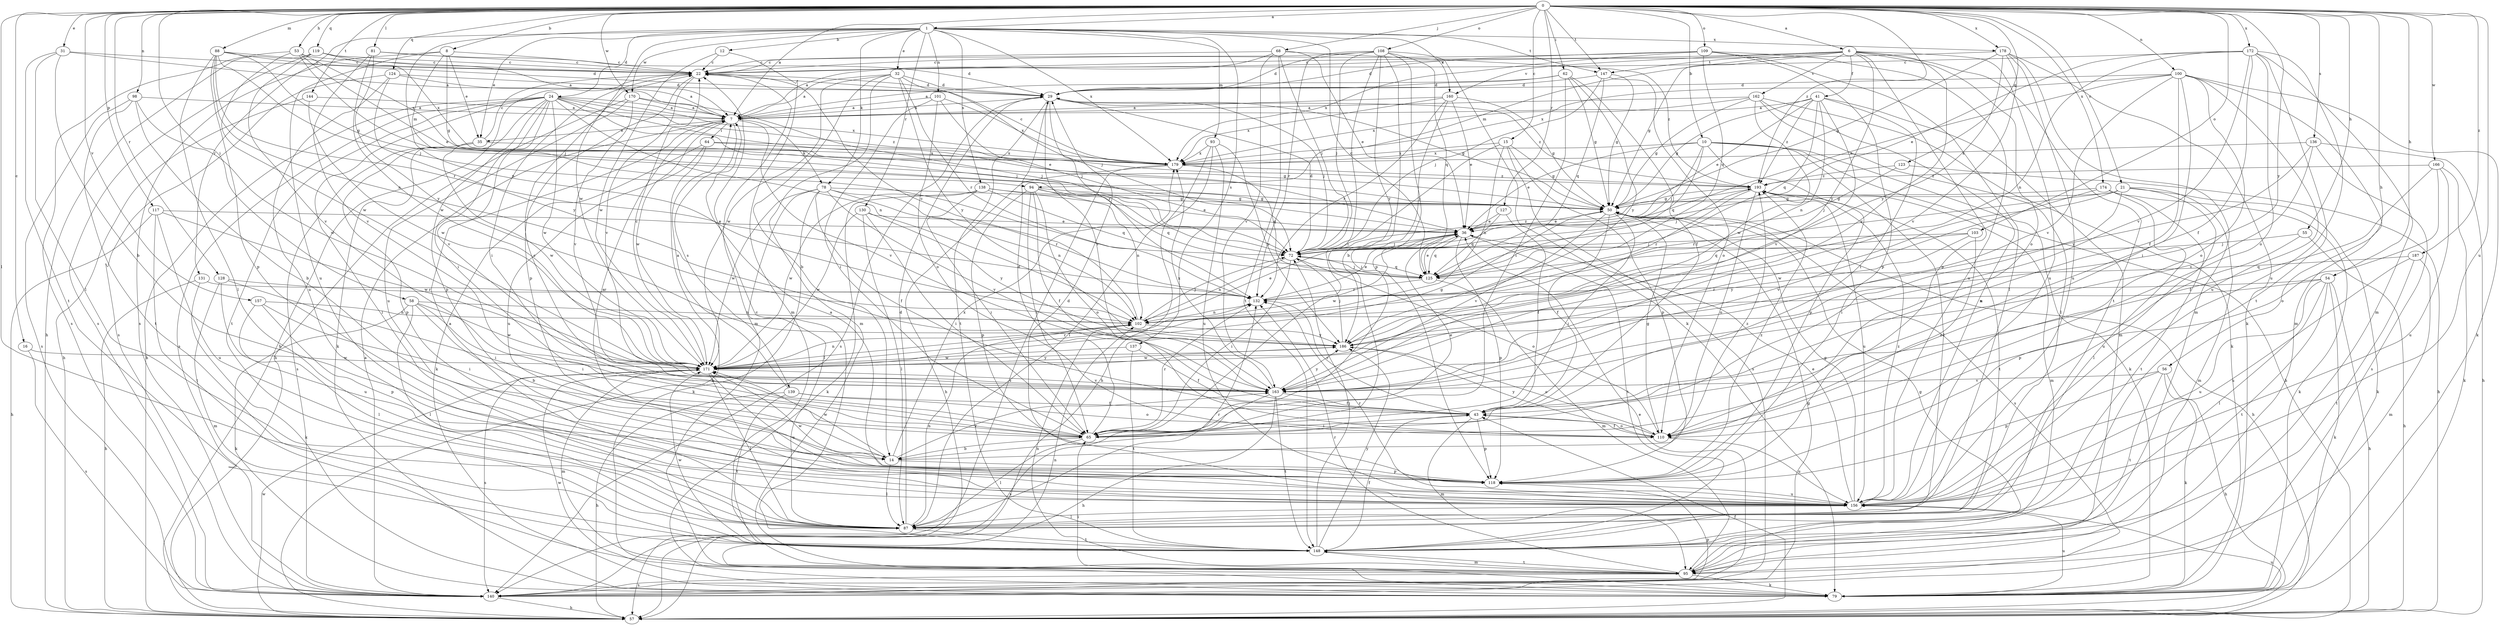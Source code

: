 strict digraph  {
0;
1;
6;
7;
8;
10;
12;
14;
15;
16;
21;
22;
24;
29;
31;
32;
35;
36;
41;
43;
50;
53;
54;
55;
56;
57;
58;
62;
64;
65;
68;
72;
78;
79;
81;
87;
88;
93;
94;
95;
98;
100;
101;
102;
103;
108;
109;
110;
117;
118;
119;
123;
124;
125;
127;
128;
130;
131;
132;
136;
137;
138;
139;
140;
144;
147;
148;
156;
157;
160;
162;
163;
166;
170;
171;
172;
174;
178;
179;
186;
187;
193;
0 -> 1  [label=a];
0 -> 6  [label=a];
0 -> 7  [label=a];
0 -> 8  [label=b];
0 -> 10  [label=b];
0 -> 15  [label=c];
0 -> 16  [label=c];
0 -> 21  [label=c];
0 -> 31  [label=e];
0 -> 53  [label=h];
0 -> 54  [label=h];
0 -> 55  [label=h];
0 -> 56  [label=h];
0 -> 58  [label=i];
0 -> 62  [label=i];
0 -> 68  [label=j];
0 -> 81  [label=l];
0 -> 87  [label=l];
0 -> 88  [label=m];
0 -> 98  [label=n];
0 -> 100  [label=n];
0 -> 103  [label=o];
0 -> 108  [label=o];
0 -> 109  [label=o];
0 -> 117  [label=p];
0 -> 119  [label=q];
0 -> 123  [label=q];
0 -> 124  [label=q];
0 -> 127  [label=r];
0 -> 128  [label=r];
0 -> 136  [label=s];
0 -> 144  [label=t];
0 -> 147  [label=t];
0 -> 156  [label=u];
0 -> 157  [label=v];
0 -> 166  [label=w];
0 -> 170  [label=w];
0 -> 172  [label=x];
0 -> 174  [label=x];
0 -> 178  [label=x];
0 -> 186  [label=y];
0 -> 187  [label=z];
0 -> 193  [label=z];
1 -> 12  [label=b];
1 -> 24  [label=d];
1 -> 32  [label=e];
1 -> 35  [label=e];
1 -> 78  [label=k];
1 -> 93  [label=m];
1 -> 101  [label=n];
1 -> 102  [label=n];
1 -> 125  [label=q];
1 -> 130  [label=r];
1 -> 131  [label=r];
1 -> 137  [label=s];
1 -> 138  [label=s];
1 -> 147  [label=t];
1 -> 160  [label=v];
1 -> 170  [label=w];
1 -> 171  [label=w];
1 -> 178  [label=x];
1 -> 179  [label=x];
6 -> 22  [label=c];
6 -> 41  [label=f];
6 -> 50  [label=g];
6 -> 94  [label=m];
6 -> 110  [label=o];
6 -> 118  [label=p];
6 -> 147  [label=t];
6 -> 148  [label=t];
6 -> 156  [label=u];
6 -> 160  [label=v];
6 -> 162  [label=v];
6 -> 163  [label=v];
6 -> 186  [label=y];
7 -> 35  [label=e];
7 -> 64  [label=i];
7 -> 78  [label=k];
7 -> 139  [label=s];
7 -> 163  [label=v];
7 -> 171  [label=w];
8 -> 22  [label=c];
8 -> 35  [label=e];
8 -> 50  [label=g];
8 -> 94  [label=m];
8 -> 140  [label=s];
8 -> 156  [label=u];
10 -> 36  [label=e];
10 -> 57  [label=h];
10 -> 72  [label=j];
10 -> 79  [label=k];
10 -> 87  [label=l];
10 -> 118  [label=p];
10 -> 125  [label=q];
10 -> 179  [label=x];
12 -> 22  [label=c];
12 -> 95  [label=m];
12 -> 171  [label=w];
14 -> 7  [label=a];
14 -> 87  [label=l];
14 -> 118  [label=p];
14 -> 163  [label=v];
14 -> 171  [label=w];
14 -> 179  [label=x];
14 -> 193  [label=z];
15 -> 50  [label=g];
15 -> 72  [label=j];
15 -> 102  [label=n];
15 -> 118  [label=p];
15 -> 140  [label=s];
15 -> 179  [label=x];
16 -> 140  [label=s];
16 -> 171  [label=w];
21 -> 50  [label=g];
21 -> 65  [label=i];
21 -> 79  [label=k];
21 -> 95  [label=m];
21 -> 132  [label=r];
21 -> 156  [label=u];
21 -> 171  [label=w];
22 -> 29  [label=d];
22 -> 57  [label=h];
22 -> 65  [label=i];
22 -> 95  [label=m];
22 -> 118  [label=p];
22 -> 163  [label=v];
24 -> 7  [label=a];
24 -> 36  [label=e];
24 -> 57  [label=h];
24 -> 65  [label=i];
24 -> 72  [label=j];
24 -> 79  [label=k];
24 -> 87  [label=l];
24 -> 102  [label=n];
24 -> 118  [label=p];
24 -> 140  [label=s];
24 -> 148  [label=t];
24 -> 163  [label=v];
24 -> 171  [label=w];
24 -> 179  [label=x];
24 -> 193  [label=z];
29 -> 7  [label=a];
29 -> 50  [label=g];
29 -> 72  [label=j];
29 -> 132  [label=r];
29 -> 140  [label=s];
29 -> 148  [label=t];
29 -> 163  [label=v];
29 -> 193  [label=z];
31 -> 7  [label=a];
31 -> 14  [label=b];
31 -> 22  [label=c];
31 -> 87  [label=l];
31 -> 148  [label=t];
32 -> 7  [label=a];
32 -> 14  [label=b];
32 -> 29  [label=d];
32 -> 72  [label=j];
32 -> 95  [label=m];
32 -> 132  [label=r];
32 -> 171  [label=w];
32 -> 186  [label=y];
35 -> 22  [label=c];
35 -> 118  [label=p];
35 -> 140  [label=s];
35 -> 171  [label=w];
35 -> 179  [label=x];
36 -> 72  [label=j];
36 -> 118  [label=p];
36 -> 125  [label=q];
36 -> 148  [label=t];
36 -> 171  [label=w];
41 -> 7  [label=a];
41 -> 36  [label=e];
41 -> 50  [label=g];
41 -> 65  [label=i];
41 -> 95  [label=m];
41 -> 102  [label=n];
41 -> 125  [label=q];
41 -> 163  [label=v];
41 -> 193  [label=z];
43 -> 65  [label=i];
43 -> 95  [label=m];
43 -> 110  [label=o];
43 -> 118  [label=p];
43 -> 132  [label=r];
50 -> 36  [label=e];
50 -> 43  [label=f];
50 -> 57  [label=h];
50 -> 65  [label=i];
50 -> 140  [label=s];
50 -> 163  [label=v];
53 -> 22  [label=c];
53 -> 36  [label=e];
53 -> 72  [label=j];
53 -> 140  [label=s];
53 -> 171  [label=w];
53 -> 179  [label=x];
54 -> 57  [label=h];
54 -> 79  [label=k];
54 -> 87  [label=l];
54 -> 102  [label=n];
54 -> 132  [label=r];
54 -> 148  [label=t];
54 -> 156  [label=u];
55 -> 57  [label=h];
55 -> 72  [label=j];
55 -> 118  [label=p];
56 -> 57  [label=h];
56 -> 79  [label=k];
56 -> 118  [label=p];
56 -> 148  [label=t];
56 -> 163  [label=v];
57 -> 43  [label=f];
57 -> 156  [label=u];
57 -> 171  [label=w];
58 -> 14  [label=b];
58 -> 65  [label=i];
58 -> 79  [label=k];
58 -> 87  [label=l];
58 -> 102  [label=n];
58 -> 171  [label=w];
62 -> 7  [label=a];
62 -> 29  [label=d];
62 -> 43  [label=f];
62 -> 50  [label=g];
62 -> 65  [label=i];
62 -> 186  [label=y];
64 -> 50  [label=g];
64 -> 57  [label=h];
64 -> 79  [label=k];
64 -> 156  [label=u];
64 -> 179  [label=x];
65 -> 14  [label=b];
65 -> 22  [label=c];
65 -> 29  [label=d];
65 -> 36  [label=e];
65 -> 87  [label=l];
65 -> 132  [label=r];
68 -> 7  [label=a];
68 -> 22  [label=c];
68 -> 36  [label=e];
68 -> 72  [label=j];
68 -> 148  [label=t];
68 -> 163  [label=v];
68 -> 193  [label=z];
72 -> 29  [label=d];
72 -> 65  [label=i];
72 -> 102  [label=n];
72 -> 110  [label=o];
72 -> 125  [label=q];
72 -> 193  [label=z];
78 -> 43  [label=f];
78 -> 50  [label=g];
78 -> 79  [label=k];
78 -> 87  [label=l];
78 -> 102  [label=n];
78 -> 132  [label=r];
78 -> 163  [label=v];
78 -> 171  [label=w];
79 -> 65  [label=i];
79 -> 102  [label=n];
79 -> 156  [label=u];
79 -> 171  [label=w];
81 -> 22  [label=c];
81 -> 29  [label=d];
81 -> 163  [label=v];
81 -> 171  [label=w];
81 -> 186  [label=y];
87 -> 7  [label=a];
87 -> 29  [label=d];
87 -> 102  [label=n];
87 -> 132  [label=r];
87 -> 148  [label=t];
88 -> 22  [label=c];
88 -> 29  [label=d];
88 -> 50  [label=g];
88 -> 72  [label=j];
88 -> 87  [label=l];
88 -> 102  [label=n];
88 -> 118  [label=p];
88 -> 132  [label=r];
93 -> 57  [label=h];
93 -> 87  [label=l];
93 -> 156  [label=u];
93 -> 179  [label=x];
93 -> 186  [label=y];
94 -> 43  [label=f];
94 -> 50  [label=g];
94 -> 65  [label=i];
94 -> 102  [label=n];
94 -> 110  [label=o];
94 -> 118  [label=p];
94 -> 125  [label=q];
95 -> 50  [label=g];
95 -> 79  [label=k];
95 -> 102  [label=n];
95 -> 132  [label=r];
95 -> 140  [label=s];
95 -> 148  [label=t];
98 -> 7  [label=a];
98 -> 14  [label=b];
98 -> 140  [label=s];
98 -> 148  [label=t];
98 -> 171  [label=w];
100 -> 29  [label=d];
100 -> 36  [label=e];
100 -> 43  [label=f];
100 -> 65  [label=i];
100 -> 79  [label=k];
100 -> 95  [label=m];
100 -> 110  [label=o];
100 -> 156  [label=u];
100 -> 163  [label=v];
100 -> 179  [label=x];
101 -> 7  [label=a];
101 -> 65  [label=i];
101 -> 72  [label=j];
101 -> 110  [label=o];
101 -> 179  [label=x];
102 -> 22  [label=c];
102 -> 36  [label=e];
102 -> 72  [label=j];
102 -> 186  [label=y];
103 -> 72  [label=j];
103 -> 110  [label=o];
103 -> 125  [label=q];
103 -> 186  [label=y];
108 -> 14  [label=b];
108 -> 22  [label=c];
108 -> 29  [label=d];
108 -> 65  [label=i];
108 -> 72  [label=j];
108 -> 79  [label=k];
108 -> 118  [label=p];
108 -> 125  [label=q];
108 -> 132  [label=r];
108 -> 186  [label=y];
109 -> 22  [label=c];
109 -> 29  [label=d];
109 -> 87  [label=l];
109 -> 118  [label=p];
109 -> 125  [label=q];
109 -> 156  [label=u];
109 -> 179  [label=x];
110 -> 43  [label=f];
110 -> 50  [label=g];
110 -> 156  [label=u];
110 -> 186  [label=y];
117 -> 36  [label=e];
117 -> 57  [label=h];
117 -> 148  [label=t];
117 -> 156  [label=u];
117 -> 171  [label=w];
118 -> 156  [label=u];
118 -> 171  [label=w];
118 -> 193  [label=z];
119 -> 7  [label=a];
119 -> 22  [label=c];
119 -> 57  [label=h];
119 -> 140  [label=s];
119 -> 163  [label=v];
119 -> 179  [label=x];
123 -> 57  [label=h];
123 -> 72  [label=j];
123 -> 193  [label=z];
124 -> 7  [label=a];
124 -> 29  [label=d];
124 -> 140  [label=s];
124 -> 156  [label=u];
124 -> 186  [label=y];
125 -> 36  [label=e];
125 -> 72  [label=j];
125 -> 95  [label=m];
125 -> 132  [label=r];
127 -> 36  [label=e];
127 -> 43  [label=f];
127 -> 125  [label=q];
128 -> 65  [label=i];
128 -> 95  [label=m];
128 -> 132  [label=r];
128 -> 156  [label=u];
130 -> 36  [label=e];
130 -> 65  [label=i];
130 -> 87  [label=l];
130 -> 171  [label=w];
130 -> 186  [label=y];
131 -> 57  [label=h];
131 -> 79  [label=k];
131 -> 132  [label=r];
132 -> 36  [label=e];
132 -> 102  [label=n];
136 -> 57  [label=h];
136 -> 140  [label=s];
136 -> 163  [label=v];
136 -> 179  [label=x];
136 -> 186  [label=y];
137 -> 43  [label=f];
137 -> 148  [label=t];
137 -> 171  [label=w];
138 -> 36  [label=e];
138 -> 50  [label=g];
138 -> 65  [label=i];
138 -> 79  [label=k];
138 -> 125  [label=q];
138 -> 171  [label=w];
139 -> 7  [label=a];
139 -> 43  [label=f];
139 -> 57  [label=h];
139 -> 110  [label=o];
139 -> 148  [label=t];
140 -> 7  [label=a];
140 -> 36  [label=e];
140 -> 50  [label=g];
140 -> 57  [label=h];
140 -> 118  [label=p];
144 -> 7  [label=a];
144 -> 57  [label=h];
144 -> 171  [label=w];
147 -> 29  [label=d];
147 -> 50  [label=g];
147 -> 72  [label=j];
147 -> 110  [label=o];
147 -> 125  [label=q];
148 -> 22  [label=c];
148 -> 43  [label=f];
148 -> 72  [label=j];
148 -> 95  [label=m];
148 -> 171  [label=w];
148 -> 186  [label=y];
156 -> 7  [label=a];
156 -> 29  [label=d];
156 -> 36  [label=e];
156 -> 50  [label=g];
156 -> 87  [label=l];
156 -> 132  [label=r];
156 -> 193  [label=z];
157 -> 65  [label=i];
157 -> 87  [label=l];
157 -> 102  [label=n];
157 -> 118  [label=p];
160 -> 7  [label=a];
160 -> 36  [label=e];
160 -> 50  [label=g];
160 -> 65  [label=i];
160 -> 132  [label=r];
160 -> 179  [label=x];
162 -> 7  [label=a];
162 -> 50  [label=g];
162 -> 79  [label=k];
162 -> 87  [label=l];
162 -> 156  [label=u];
162 -> 171  [label=w];
162 -> 179  [label=x];
163 -> 43  [label=f];
163 -> 57  [label=h];
163 -> 140  [label=s];
163 -> 148  [label=t];
163 -> 179  [label=x];
163 -> 186  [label=y];
166 -> 43  [label=f];
166 -> 79  [label=k];
166 -> 110  [label=o];
166 -> 156  [label=u];
166 -> 193  [label=z];
170 -> 7  [label=a];
170 -> 57  [label=h];
170 -> 72  [label=j];
170 -> 156  [label=u];
170 -> 163  [label=v];
171 -> 22  [label=c];
171 -> 50  [label=g];
171 -> 87  [label=l];
171 -> 95  [label=m];
171 -> 102  [label=n];
171 -> 132  [label=r];
171 -> 140  [label=s];
171 -> 156  [label=u];
171 -> 163  [label=v];
171 -> 186  [label=y];
172 -> 22  [label=c];
172 -> 36  [label=e];
172 -> 43  [label=f];
172 -> 95  [label=m];
172 -> 102  [label=n];
172 -> 110  [label=o];
172 -> 148  [label=t];
172 -> 156  [label=u];
172 -> 163  [label=v];
174 -> 50  [label=g];
174 -> 79  [label=k];
174 -> 87  [label=l];
174 -> 148  [label=t];
174 -> 163  [label=v];
178 -> 22  [label=c];
178 -> 50  [label=g];
178 -> 79  [label=k];
178 -> 95  [label=m];
178 -> 156  [label=u];
178 -> 163  [label=v];
178 -> 186  [label=y];
179 -> 22  [label=c];
179 -> 57  [label=h];
179 -> 125  [label=q];
179 -> 140  [label=s];
179 -> 193  [label=z];
186 -> 72  [label=j];
186 -> 110  [label=o];
186 -> 171  [label=w];
187 -> 95  [label=m];
187 -> 125  [label=q];
187 -> 148  [label=t];
187 -> 156  [label=u];
193 -> 50  [label=g];
193 -> 72  [label=j];
193 -> 95  [label=m];
193 -> 110  [label=o];
193 -> 132  [label=r];
193 -> 148  [label=t];
193 -> 156  [label=u];
}
